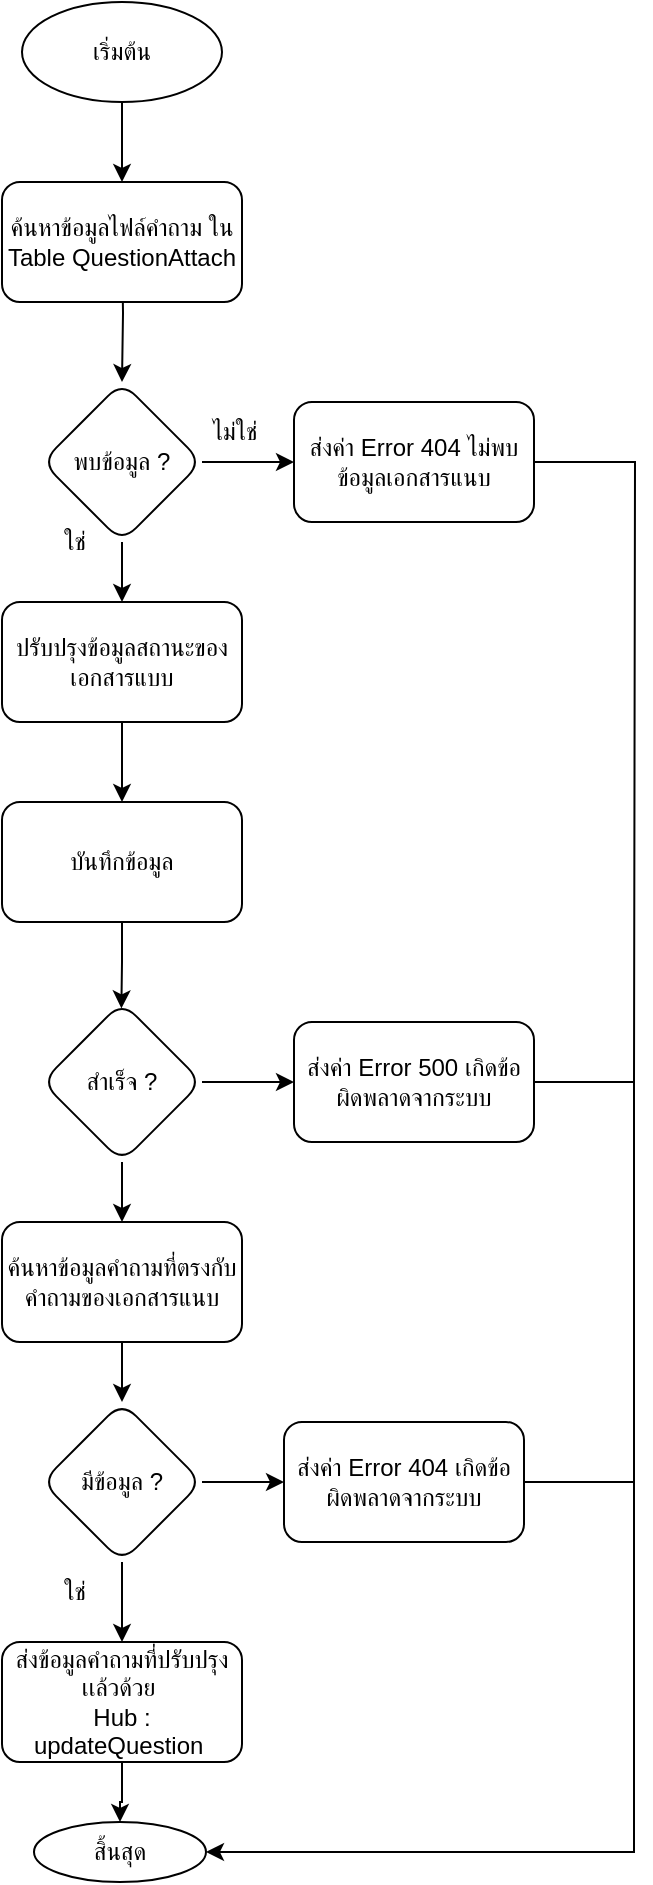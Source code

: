 <mxfile version="20.3.0" type="github"><diagram id="zp3Qy6kHLsPPnAuUN1rY" name="หน้า-1"><mxGraphModel dx="1426" dy="794" grid="1" gridSize="10" guides="1" tooltips="1" connect="1" arrows="1" fold="1" page="1" pageScale="1" pageWidth="827" pageHeight="1169" math="0" shadow="0"><root><mxCell id="0"/><mxCell id="1" parent="0"/><mxCell id="8Es10_pxumKapEjwWtv3-3" value="" style="edgeStyle=orthogonalEdgeStyle;rounded=0;orthogonalLoop=1;jettySize=auto;html=1;" edge="1" parent="1" source="8Es10_pxumKapEjwWtv3-1" target="8Es10_pxumKapEjwWtv3-2"><mxGeometry relative="1" as="geometry"/></mxCell><mxCell id="8Es10_pxumKapEjwWtv3-1" value="เริ่มต้น" style="ellipse;whiteSpace=wrap;html=1;" vertex="1" parent="1"><mxGeometry x="364" y="30" width="100" height="50" as="geometry"/></mxCell><mxCell id="8Es10_pxumKapEjwWtv3-7" value="" style="edgeStyle=orthogonalEdgeStyle;rounded=0;orthogonalLoop=1;jettySize=auto;html=1;" edge="1" parent="1" target="8Es10_pxumKapEjwWtv3-6"><mxGeometry relative="1" as="geometry"><mxPoint x="414" y="150" as="sourcePoint"/></mxGeometry></mxCell><mxCell id="8Es10_pxumKapEjwWtv3-2" value="ค้นหาข้อมูลไฟล์คำถาม ใน Table QuestionAttach" style="rounded=1;whiteSpace=wrap;html=1;" vertex="1" parent="1"><mxGeometry x="354" y="120" width="120" height="60" as="geometry"/></mxCell><mxCell id="8Es10_pxumKapEjwWtv3-9" value="" style="edgeStyle=orthogonalEdgeStyle;rounded=0;orthogonalLoop=1;jettySize=auto;html=1;" edge="1" parent="1" source="8Es10_pxumKapEjwWtv3-6" target="8Es10_pxumKapEjwWtv3-8"><mxGeometry relative="1" as="geometry"/></mxCell><mxCell id="8Es10_pxumKapEjwWtv3-14" value="" style="edgeStyle=orthogonalEdgeStyle;rounded=0;orthogonalLoop=1;jettySize=auto;html=1;" edge="1" parent="1" source="8Es10_pxumKapEjwWtv3-6" target="8Es10_pxumKapEjwWtv3-13"><mxGeometry relative="1" as="geometry"/></mxCell><mxCell id="8Es10_pxumKapEjwWtv3-6" value="พบข้อมูล ?" style="rhombus;whiteSpace=wrap;html=1;rounded=1;" vertex="1" parent="1"><mxGeometry x="374" y="220" width="80" height="80" as="geometry"/></mxCell><mxCell id="8Es10_pxumKapEjwWtv3-33" style="edgeStyle=orthogonalEdgeStyle;rounded=0;orthogonalLoop=1;jettySize=auto;html=1;endArrow=none;endFill=0;" edge="1" parent="1" source="8Es10_pxumKapEjwWtv3-8"><mxGeometry relative="1" as="geometry"><mxPoint x="670.0" y="570" as="targetPoint"/></mxGeometry></mxCell><mxCell id="8Es10_pxumKapEjwWtv3-8" value="ส่งค่า Error 404 ไม่พบข้อมูลเอกสารแนบ" style="whiteSpace=wrap;html=1;rounded=1;" vertex="1" parent="1"><mxGeometry x="500" y="230" width="120" height="60" as="geometry"/></mxCell><mxCell id="8Es10_pxumKapEjwWtv3-12" value="ไม่ใช่" style="text;html=1;align=center;verticalAlign=middle;resizable=0;points=[];autosize=1;strokeColor=none;fillColor=none;" vertex="1" parent="1"><mxGeometry x="445" y="230" width="50" height="30" as="geometry"/></mxCell><mxCell id="8Es10_pxumKapEjwWtv3-17" value="" style="edgeStyle=orthogonalEdgeStyle;rounded=0;orthogonalLoop=1;jettySize=auto;html=1;" edge="1" parent="1" source="8Es10_pxumKapEjwWtv3-13" target="8Es10_pxumKapEjwWtv3-16"><mxGeometry relative="1" as="geometry"/></mxCell><mxCell id="8Es10_pxumKapEjwWtv3-13" value="ปรับปรุงข้อมูลสถานะของเอกสารแบบ" style="whiteSpace=wrap;html=1;rounded=1;" vertex="1" parent="1"><mxGeometry x="354" y="330" width="120" height="60" as="geometry"/></mxCell><mxCell id="8Es10_pxumKapEjwWtv3-15" value="ใช่" style="text;html=1;align=center;verticalAlign=middle;resizable=0;points=[];autosize=1;strokeColor=none;fillColor=none;" vertex="1" parent="1"><mxGeometry x="370" y="285" width="40" height="30" as="geometry"/></mxCell><mxCell id="8Es10_pxumKapEjwWtv3-26" style="edgeStyle=orthogonalEdgeStyle;rounded=0;orthogonalLoop=1;jettySize=auto;html=1;entryX=0.496;entryY=0.04;entryDx=0;entryDy=0;entryPerimeter=0;" edge="1" parent="1" source="8Es10_pxumKapEjwWtv3-16" target="8Es10_pxumKapEjwWtv3-21"><mxGeometry relative="1" as="geometry"/></mxCell><mxCell id="8Es10_pxumKapEjwWtv3-16" value="บันทึกข้อมูล" style="whiteSpace=wrap;html=1;rounded=1;" vertex="1" parent="1"><mxGeometry x="354" y="430" width="120" height="60" as="geometry"/></mxCell><mxCell id="8Es10_pxumKapEjwWtv3-35" value="" style="edgeStyle=orthogonalEdgeStyle;rounded=0;orthogonalLoop=1;jettySize=auto;html=1;endArrow=classic;endFill=1;" edge="1" parent="1" source="8Es10_pxumKapEjwWtv3-18" target="8Es10_pxumKapEjwWtv3-34"><mxGeometry relative="1" as="geometry"/></mxCell><mxCell id="8Es10_pxumKapEjwWtv3-18" value="ค้นหาข้อมูลคำถามที่ตรงกับคำถามของเอกสารแนบ" style="whiteSpace=wrap;html=1;rounded=1;" vertex="1" parent="1"><mxGeometry x="354" y="640" width="120" height="60" as="geometry"/></mxCell><mxCell id="8Es10_pxumKapEjwWtv3-23" style="edgeStyle=orthogonalEdgeStyle;rounded=0;orthogonalLoop=1;jettySize=auto;html=1;" edge="1" parent="1" source="8Es10_pxumKapEjwWtv3-21" target="8Es10_pxumKapEjwWtv3-24"><mxGeometry relative="1" as="geometry"><mxPoint x="500" y="570" as="targetPoint"/></mxGeometry></mxCell><mxCell id="8Es10_pxumKapEjwWtv3-27" value="" style="edgeStyle=orthogonalEdgeStyle;rounded=0;orthogonalLoop=1;jettySize=auto;html=1;" edge="1" parent="1" source="8Es10_pxumKapEjwWtv3-21" target="8Es10_pxumKapEjwWtv3-18"><mxGeometry relative="1" as="geometry"/></mxCell><mxCell id="8Es10_pxumKapEjwWtv3-21" value="สำเร็จ ?" style="rhombus;whiteSpace=wrap;html=1;rounded=1;" vertex="1" parent="1"><mxGeometry x="374" y="530" width="80" height="80" as="geometry"/></mxCell><mxCell id="8Es10_pxumKapEjwWtv3-32" style="edgeStyle=orthogonalEdgeStyle;rounded=0;orthogonalLoop=1;jettySize=auto;html=1;entryX=1;entryY=0.5;entryDx=0;entryDy=0;" edge="1" parent="1" source="8Es10_pxumKapEjwWtv3-24" target="8Es10_pxumKapEjwWtv3-30"><mxGeometry relative="1" as="geometry"><Array as="points"><mxPoint x="670" y="570"/><mxPoint x="670" y="955"/></Array></mxGeometry></mxCell><mxCell id="8Es10_pxumKapEjwWtv3-24" value="ส่งค่า Error 500 เกิดข้อผิดพลาดจากระบบ" style="whiteSpace=wrap;html=1;rounded=1;" vertex="1" parent="1"><mxGeometry x="500" y="540" width="120" height="60" as="geometry"/></mxCell><mxCell id="8Es10_pxumKapEjwWtv3-31" value="" style="edgeStyle=orthogonalEdgeStyle;rounded=0;orthogonalLoop=1;jettySize=auto;html=1;" edge="1" parent="1" source="8Es10_pxumKapEjwWtv3-28" target="8Es10_pxumKapEjwWtv3-30"><mxGeometry relative="1" as="geometry"/></mxCell><mxCell id="8Es10_pxumKapEjwWtv3-28" value="ส่งข้อมูลคำถามที่ปรับปรุงเเล้วด้วย&amp;nbsp;&lt;br&gt;Hub : updateQuestion&amp;nbsp;" style="whiteSpace=wrap;html=1;rounded=1;" vertex="1" parent="1"><mxGeometry x="354" y="850" width="120" height="60" as="geometry"/></mxCell><mxCell id="8Es10_pxumKapEjwWtv3-30" value="สิ้นสุด" style="ellipse;whiteSpace=wrap;html=1;rounded=1;" vertex="1" parent="1"><mxGeometry x="370" y="940" width="86" height="30" as="geometry"/></mxCell><mxCell id="8Es10_pxumKapEjwWtv3-36" value="" style="edgeStyle=orthogonalEdgeStyle;rounded=0;orthogonalLoop=1;jettySize=auto;html=1;endArrow=classic;endFill=1;" edge="1" parent="1" source="8Es10_pxumKapEjwWtv3-34" target="8Es10_pxumKapEjwWtv3-28"><mxGeometry relative="1" as="geometry"/></mxCell><mxCell id="8Es10_pxumKapEjwWtv3-39" value="" style="edgeStyle=orthogonalEdgeStyle;rounded=0;orthogonalLoop=1;jettySize=auto;html=1;endArrow=classic;endFill=1;" edge="1" parent="1" source="8Es10_pxumKapEjwWtv3-34" target="8Es10_pxumKapEjwWtv3-38"><mxGeometry relative="1" as="geometry"/></mxCell><mxCell id="8Es10_pxumKapEjwWtv3-34" value="มีข้อมูล ?" style="rhombus;whiteSpace=wrap;html=1;rounded=1;" vertex="1" parent="1"><mxGeometry x="374" y="730" width="80" height="80" as="geometry"/></mxCell><mxCell id="8Es10_pxumKapEjwWtv3-37" value="ใช่" style="text;html=1;align=center;verticalAlign=middle;resizable=0;points=[];autosize=1;strokeColor=none;fillColor=none;" vertex="1" parent="1"><mxGeometry x="370" y="810" width="40" height="30" as="geometry"/></mxCell><mxCell id="8Es10_pxumKapEjwWtv3-40" style="edgeStyle=orthogonalEdgeStyle;rounded=0;orthogonalLoop=1;jettySize=auto;html=1;endArrow=none;endFill=0;" edge="1" parent="1" source="8Es10_pxumKapEjwWtv3-38"><mxGeometry relative="1" as="geometry"><mxPoint x="670.0" y="770" as="targetPoint"/></mxGeometry></mxCell><mxCell id="8Es10_pxumKapEjwWtv3-38" value="ส่งค่า Error 404 เกิดข้อผิดพลาดจากระบบ" style="whiteSpace=wrap;html=1;rounded=1;" vertex="1" parent="1"><mxGeometry x="495" y="740" width="120" height="60" as="geometry"/></mxCell></root></mxGraphModel></diagram></mxfile>